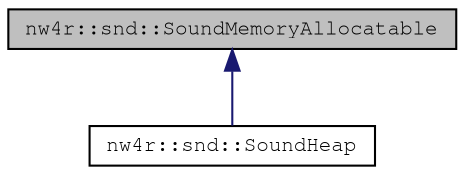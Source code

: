 digraph "nw4r::snd::SoundMemoryAllocatable"
{
 // LATEX_PDF_SIZE
  edge [fontname="FreeMono",fontsize="10",labelfontname="FreeMono",labelfontsize="10"];
  node [fontname="FreeMono",fontsize="10",shape=record];
  Node1 [label="nw4r::snd::SoundMemoryAllocatable",height=0.2,width=0.4,color="black", fillcolor="grey75", style="filled", fontcolor="black",tooltip=" "];
  Node1 -> Node2 [dir="back",color="midnightblue",fontsize="10",style="solid",fontname="FreeMono"];
  Node2 [label="nw4r::snd::SoundHeap",height=0.2,width=0.4,color="black", fillcolor="white", style="filled",URL="$structnw4r_1_1snd_1_1_sound_heap.html",tooltip=" "];
}
